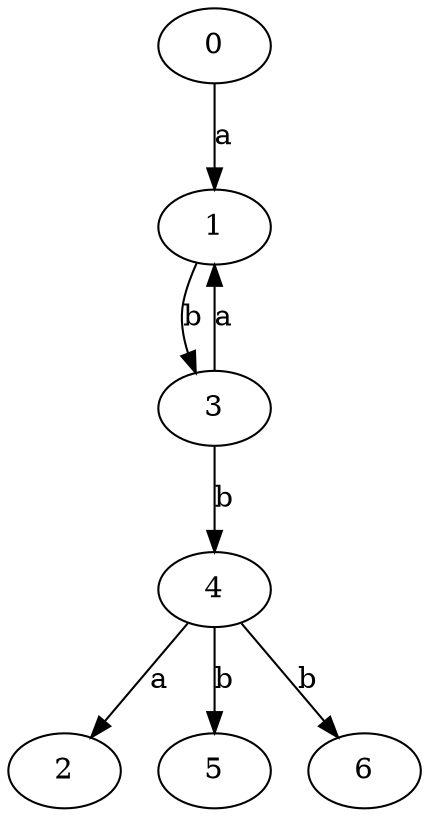 strict digraph  {
1;
2;
0;
3;
4;
5;
6;
1 -> 3  [label=b];
0 -> 1  [label=a];
3 -> 1  [label=a];
3 -> 4  [label=b];
4 -> 2  [label=a];
4 -> 5  [label=b];
4 -> 6  [label=b];
}
